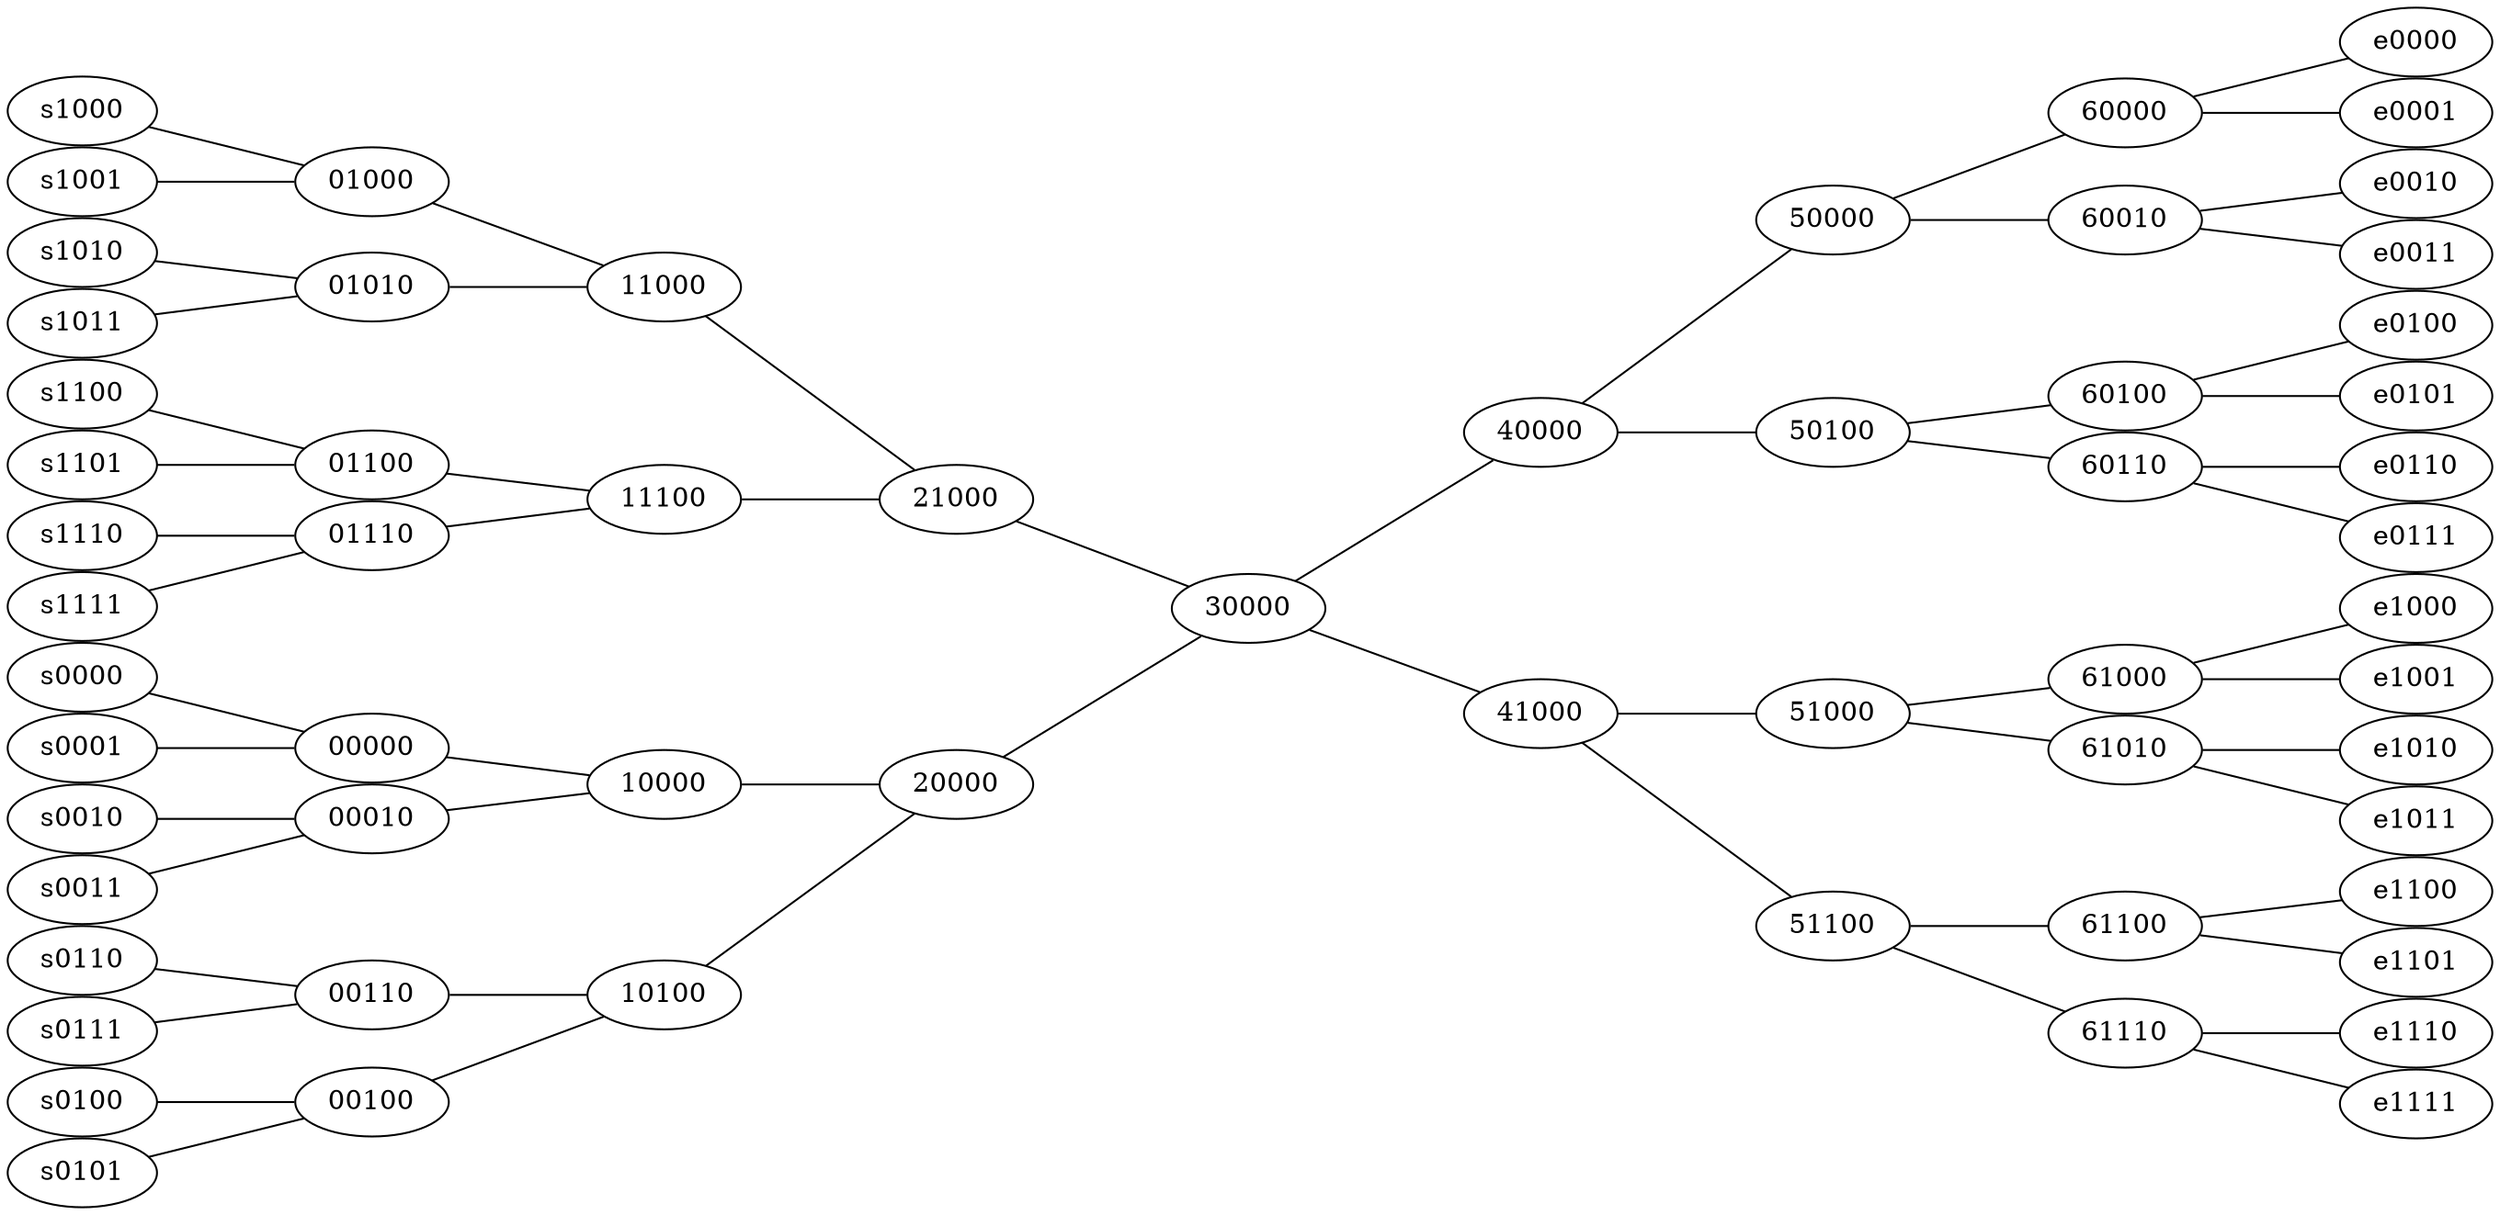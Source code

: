 strict graph {
  rankdir=LR;
  graph [nodesep=0, ranksep=1];
  {    s0000,
       s0001 
  } -- 00000 
    -- 10000 
    -- 20000 
    -- 30000 
    -- 40000 
    -- 50000 
    -- 60000 -- {
       e0000,
       e0001    }
  {    s0010,
       s0011 
  } -- 00010 
    -- 10000
    -- 20000
    -- 30000
    -- 40000
    -- 50000
    -- 60010 -- {
       e0010,
       e0011    }
  {    s0100,
       s0101 
  } -- 00100 
    -- 10100
    -- 20000
    -- 30000
    -- 40000
    -- 50100 
    -- 60100 -- {
       e0100,
       e0101    }
  {    s0110,
       s0111 
  } -- 00110 
    -- 10100
    -- 20000
    -- 30000
    -- 40000
    -- 50100
    -- 60110 -- {
       e0110,
       e0111    }
  

  {    s1000,
       s1001 
  } -- 01000 
    -- 11000 
    -- 21000
    -- 30000
    -- 41000 
    -- 51000 
    -- 61000 -- {
       e1000,
       e1001    }
  {    s1010,
       s1011 
  } -- 01010 
    -- 11000
    -- 21000
    -- 30000
    -- 41000
    -- 51000
    -- 61010 -- {
       e1010,
       e1011    }
  {    s1100,
       s1101 
  } -- 01100 
    -- 11100
    -- 21000
    -- 30000
    -- 41000
    -- 51100 
    -- 61100 -- {
       e1100,
       e1101    }
  {    s1110,
       s1111 
  } -- 01110 
    -- 11100
    -- 21000
    -- 30000
    -- 41000
    -- 51100
    -- 61110 -- {
       e1110,
       e1111    }



}